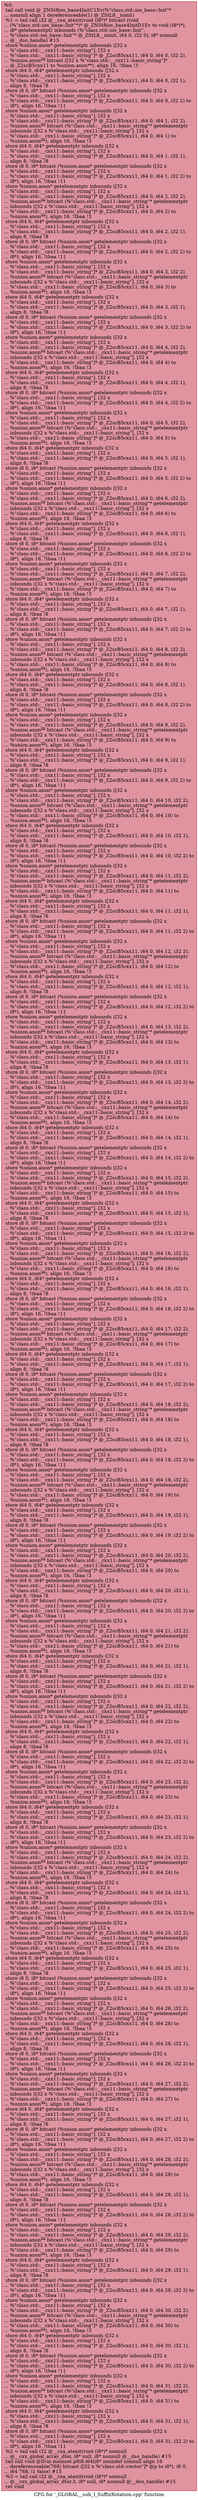 digraph "CFG for '_GLOBAL__sub_I_SuffixRotation.cpp' function" {
	label="CFG for '_GLOBAL__sub_I_SuffixRotation.cpp' function";

	Node0x5581e743bba0 [shape=record,color="#b70d28ff", style=filled, fillcolor="#b70d2870",label="{%0:\l  tail call void @_ZNSt8ios_base4InitC1Ev(%\"class.std::ios_base::Init\"*\l... nonnull align 1 dereferenceable(1) @_ZStL8__ioinit)\l  %1 = tail call i32 @__cxa_atexit(void (i8*)* bitcast (void\l... (%\"class.std::ios_base::Init\"*)* @_ZNSt8ios_base4InitD1Ev to void (i8*)*),\l... i8* getelementptr inbounds (%\"class.std::ios_base::Init\",\l... %\"class.std::ios_base::Init\"* @_ZStL8__ioinit, i64 0, i32 0), i8* nonnull\l... @__dso_handle) #15\l  store %union.anon* getelementptr inbounds ([32 x\l... %\"class.std::__cxx11::basic_string\"], [32 x\l... %\"class.std::__cxx11::basic_string\"]* @_Z2scB5cxx11, i64 0, i64 0, i32 2),\l... %union.anon** bitcast ([32 x %\"class.std::__cxx11::basic_string\"]*\l... @_Z2scB5cxx11 to %union.anon**), align 16, !tbaa !3\l  store i64 0, i64* getelementptr inbounds ([32 x\l... %\"class.std::__cxx11::basic_string\"], [32 x\l... %\"class.std::__cxx11::basic_string\"]* @_Z2scB5cxx11, i64 0, i64 0, i32 1),\l... align 8, !tbaa !8\l  store i8 0, i8* bitcast (%union.anon* getelementptr inbounds ([32 x\l... %\"class.std::__cxx11::basic_string\"], [32 x\l... %\"class.std::__cxx11::basic_string\"]* @_Z2scB5cxx11, i64 0, i64 0, i32 2) to\l... i8*), align 16, !tbaa !11\l  store %union.anon* getelementptr inbounds ([32 x\l... %\"class.std::__cxx11::basic_string\"], [32 x\l... %\"class.std::__cxx11::basic_string\"]* @_Z2scB5cxx11, i64 0, i64 1, i32 2),\l... %union.anon** bitcast (%\"class.std::__cxx11::basic_string\"* getelementptr\l... inbounds ([32 x %\"class.std::__cxx11::basic_string\"], [32 x\l... %\"class.std::__cxx11::basic_string\"]* @_Z2scB5cxx11, i64 0, i64 1) to\l... %union.anon**), align 16, !tbaa !3\l  store i64 0, i64* getelementptr inbounds ([32 x\l... %\"class.std::__cxx11::basic_string\"], [32 x\l... %\"class.std::__cxx11::basic_string\"]* @_Z2scB5cxx11, i64 0, i64 1, i32 1),\l... align 8, !tbaa !8\l  store i8 0, i8* bitcast (%union.anon* getelementptr inbounds ([32 x\l... %\"class.std::__cxx11::basic_string\"], [32 x\l... %\"class.std::__cxx11::basic_string\"]* @_Z2scB5cxx11, i64 0, i64 1, i32 2) to\l... i8*), align 16, !tbaa !11\l  store %union.anon* getelementptr inbounds ([32 x\l... %\"class.std::__cxx11::basic_string\"], [32 x\l... %\"class.std::__cxx11::basic_string\"]* @_Z2scB5cxx11, i64 0, i64 2, i32 2),\l... %union.anon** bitcast (%\"class.std::__cxx11::basic_string\"* getelementptr\l... inbounds ([32 x %\"class.std::__cxx11::basic_string\"], [32 x\l... %\"class.std::__cxx11::basic_string\"]* @_Z2scB5cxx11, i64 0, i64 2) to\l... %union.anon**), align 16, !tbaa !3\l  store i64 0, i64* getelementptr inbounds ([32 x\l... %\"class.std::__cxx11::basic_string\"], [32 x\l... %\"class.std::__cxx11::basic_string\"]* @_Z2scB5cxx11, i64 0, i64 2, i32 1),\l... align 8, !tbaa !8\l  store i8 0, i8* bitcast (%union.anon* getelementptr inbounds ([32 x\l... %\"class.std::__cxx11::basic_string\"], [32 x\l... %\"class.std::__cxx11::basic_string\"]* @_Z2scB5cxx11, i64 0, i64 2, i32 2) to\l... i8*), align 16, !tbaa !11\l  store %union.anon* getelementptr inbounds ([32 x\l... %\"class.std::__cxx11::basic_string\"], [32 x\l... %\"class.std::__cxx11::basic_string\"]* @_Z2scB5cxx11, i64 0, i64 3, i32 2),\l... %union.anon** bitcast (%\"class.std::__cxx11::basic_string\"* getelementptr\l... inbounds ([32 x %\"class.std::__cxx11::basic_string\"], [32 x\l... %\"class.std::__cxx11::basic_string\"]* @_Z2scB5cxx11, i64 0, i64 3) to\l... %union.anon**), align 16, !tbaa !3\l  store i64 0, i64* getelementptr inbounds ([32 x\l... %\"class.std::__cxx11::basic_string\"], [32 x\l... %\"class.std::__cxx11::basic_string\"]* @_Z2scB5cxx11, i64 0, i64 3, i32 1),\l... align 8, !tbaa !8\l  store i8 0, i8* bitcast (%union.anon* getelementptr inbounds ([32 x\l... %\"class.std::__cxx11::basic_string\"], [32 x\l... %\"class.std::__cxx11::basic_string\"]* @_Z2scB5cxx11, i64 0, i64 3, i32 2) to\l... i8*), align 16, !tbaa !11\l  store %union.anon* getelementptr inbounds ([32 x\l... %\"class.std::__cxx11::basic_string\"], [32 x\l... %\"class.std::__cxx11::basic_string\"]* @_Z2scB5cxx11, i64 0, i64 4, i32 2),\l... %union.anon** bitcast (%\"class.std::__cxx11::basic_string\"* getelementptr\l... inbounds ([32 x %\"class.std::__cxx11::basic_string\"], [32 x\l... %\"class.std::__cxx11::basic_string\"]* @_Z2scB5cxx11, i64 0, i64 4) to\l... %union.anon**), align 16, !tbaa !3\l  store i64 0, i64* getelementptr inbounds ([32 x\l... %\"class.std::__cxx11::basic_string\"], [32 x\l... %\"class.std::__cxx11::basic_string\"]* @_Z2scB5cxx11, i64 0, i64 4, i32 1),\l... align 8, !tbaa !8\l  store i8 0, i8* bitcast (%union.anon* getelementptr inbounds ([32 x\l... %\"class.std::__cxx11::basic_string\"], [32 x\l... %\"class.std::__cxx11::basic_string\"]* @_Z2scB5cxx11, i64 0, i64 4, i32 2) to\l... i8*), align 16, !tbaa !11\l  store %union.anon* getelementptr inbounds ([32 x\l... %\"class.std::__cxx11::basic_string\"], [32 x\l... %\"class.std::__cxx11::basic_string\"]* @_Z2scB5cxx11, i64 0, i64 5, i32 2),\l... %union.anon** bitcast (%\"class.std::__cxx11::basic_string\"* getelementptr\l... inbounds ([32 x %\"class.std::__cxx11::basic_string\"], [32 x\l... %\"class.std::__cxx11::basic_string\"]* @_Z2scB5cxx11, i64 0, i64 5) to\l... %union.anon**), align 16, !tbaa !3\l  store i64 0, i64* getelementptr inbounds ([32 x\l... %\"class.std::__cxx11::basic_string\"], [32 x\l... %\"class.std::__cxx11::basic_string\"]* @_Z2scB5cxx11, i64 0, i64 5, i32 1),\l... align 8, !tbaa !8\l  store i8 0, i8* bitcast (%union.anon* getelementptr inbounds ([32 x\l... %\"class.std::__cxx11::basic_string\"], [32 x\l... %\"class.std::__cxx11::basic_string\"]* @_Z2scB5cxx11, i64 0, i64 5, i32 2) to\l... i8*), align 16, !tbaa !11\l  store %union.anon* getelementptr inbounds ([32 x\l... %\"class.std::__cxx11::basic_string\"], [32 x\l... %\"class.std::__cxx11::basic_string\"]* @_Z2scB5cxx11, i64 0, i64 6, i32 2),\l... %union.anon** bitcast (%\"class.std::__cxx11::basic_string\"* getelementptr\l... inbounds ([32 x %\"class.std::__cxx11::basic_string\"], [32 x\l... %\"class.std::__cxx11::basic_string\"]* @_Z2scB5cxx11, i64 0, i64 6) to\l... %union.anon**), align 16, !tbaa !3\l  store i64 0, i64* getelementptr inbounds ([32 x\l... %\"class.std::__cxx11::basic_string\"], [32 x\l... %\"class.std::__cxx11::basic_string\"]* @_Z2scB5cxx11, i64 0, i64 6, i32 1),\l... align 8, !tbaa !8\l  store i8 0, i8* bitcast (%union.anon* getelementptr inbounds ([32 x\l... %\"class.std::__cxx11::basic_string\"], [32 x\l... %\"class.std::__cxx11::basic_string\"]* @_Z2scB5cxx11, i64 0, i64 6, i32 2) to\l... i8*), align 16, !tbaa !11\l  store %union.anon* getelementptr inbounds ([32 x\l... %\"class.std::__cxx11::basic_string\"], [32 x\l... %\"class.std::__cxx11::basic_string\"]* @_Z2scB5cxx11, i64 0, i64 7, i32 2),\l... %union.anon** bitcast (%\"class.std::__cxx11::basic_string\"* getelementptr\l... inbounds ([32 x %\"class.std::__cxx11::basic_string\"], [32 x\l... %\"class.std::__cxx11::basic_string\"]* @_Z2scB5cxx11, i64 0, i64 7) to\l... %union.anon**), align 16, !tbaa !3\l  store i64 0, i64* getelementptr inbounds ([32 x\l... %\"class.std::__cxx11::basic_string\"], [32 x\l... %\"class.std::__cxx11::basic_string\"]* @_Z2scB5cxx11, i64 0, i64 7, i32 1),\l... align 8, !tbaa !8\l  store i8 0, i8* bitcast (%union.anon* getelementptr inbounds ([32 x\l... %\"class.std::__cxx11::basic_string\"], [32 x\l... %\"class.std::__cxx11::basic_string\"]* @_Z2scB5cxx11, i64 0, i64 7, i32 2) to\l... i8*), align 16, !tbaa !11\l  store %union.anon* getelementptr inbounds ([32 x\l... %\"class.std::__cxx11::basic_string\"], [32 x\l... %\"class.std::__cxx11::basic_string\"]* @_Z2scB5cxx11, i64 0, i64 8, i32 2),\l... %union.anon** bitcast (%\"class.std::__cxx11::basic_string\"* getelementptr\l... inbounds ([32 x %\"class.std::__cxx11::basic_string\"], [32 x\l... %\"class.std::__cxx11::basic_string\"]* @_Z2scB5cxx11, i64 0, i64 8) to\l... %union.anon**), align 16, !tbaa !3\l  store i64 0, i64* getelementptr inbounds ([32 x\l... %\"class.std::__cxx11::basic_string\"], [32 x\l... %\"class.std::__cxx11::basic_string\"]* @_Z2scB5cxx11, i64 0, i64 8, i32 1),\l... align 8, !tbaa !8\l  store i8 0, i8* bitcast (%union.anon* getelementptr inbounds ([32 x\l... %\"class.std::__cxx11::basic_string\"], [32 x\l... %\"class.std::__cxx11::basic_string\"]* @_Z2scB5cxx11, i64 0, i64 8, i32 2) to\l... i8*), align 16, !tbaa !11\l  store %union.anon* getelementptr inbounds ([32 x\l... %\"class.std::__cxx11::basic_string\"], [32 x\l... %\"class.std::__cxx11::basic_string\"]* @_Z2scB5cxx11, i64 0, i64 9, i32 2),\l... %union.anon** bitcast (%\"class.std::__cxx11::basic_string\"* getelementptr\l... inbounds ([32 x %\"class.std::__cxx11::basic_string\"], [32 x\l... %\"class.std::__cxx11::basic_string\"]* @_Z2scB5cxx11, i64 0, i64 9) to\l... %union.anon**), align 16, !tbaa !3\l  store i64 0, i64* getelementptr inbounds ([32 x\l... %\"class.std::__cxx11::basic_string\"], [32 x\l... %\"class.std::__cxx11::basic_string\"]* @_Z2scB5cxx11, i64 0, i64 9, i32 1),\l... align 8, !tbaa !8\l  store i8 0, i8* bitcast (%union.anon* getelementptr inbounds ([32 x\l... %\"class.std::__cxx11::basic_string\"], [32 x\l... %\"class.std::__cxx11::basic_string\"]* @_Z2scB5cxx11, i64 0, i64 9, i32 2) to\l... i8*), align 16, !tbaa !11\l  store %union.anon* getelementptr inbounds ([32 x\l... %\"class.std::__cxx11::basic_string\"], [32 x\l... %\"class.std::__cxx11::basic_string\"]* @_Z2scB5cxx11, i64 0, i64 10, i32 2),\l... %union.anon** bitcast (%\"class.std::__cxx11::basic_string\"* getelementptr\l... inbounds ([32 x %\"class.std::__cxx11::basic_string\"], [32 x\l... %\"class.std::__cxx11::basic_string\"]* @_Z2scB5cxx11, i64 0, i64 10) to\l... %union.anon**), align 16, !tbaa !3\l  store i64 0, i64* getelementptr inbounds ([32 x\l... %\"class.std::__cxx11::basic_string\"], [32 x\l... %\"class.std::__cxx11::basic_string\"]* @_Z2scB5cxx11, i64 0, i64 10, i32 1),\l... align 8, !tbaa !8\l  store i8 0, i8* bitcast (%union.anon* getelementptr inbounds ([32 x\l... %\"class.std::__cxx11::basic_string\"], [32 x\l... %\"class.std::__cxx11::basic_string\"]* @_Z2scB5cxx11, i64 0, i64 10, i32 2) to\l... i8*), align 16, !tbaa !11\l  store %union.anon* getelementptr inbounds ([32 x\l... %\"class.std::__cxx11::basic_string\"], [32 x\l... %\"class.std::__cxx11::basic_string\"]* @_Z2scB5cxx11, i64 0, i64 11, i32 2),\l... %union.anon** bitcast (%\"class.std::__cxx11::basic_string\"* getelementptr\l... inbounds ([32 x %\"class.std::__cxx11::basic_string\"], [32 x\l... %\"class.std::__cxx11::basic_string\"]* @_Z2scB5cxx11, i64 0, i64 11) to\l... %union.anon**), align 16, !tbaa !3\l  store i64 0, i64* getelementptr inbounds ([32 x\l... %\"class.std::__cxx11::basic_string\"], [32 x\l... %\"class.std::__cxx11::basic_string\"]* @_Z2scB5cxx11, i64 0, i64 11, i32 1),\l... align 8, !tbaa !8\l  store i8 0, i8* bitcast (%union.anon* getelementptr inbounds ([32 x\l... %\"class.std::__cxx11::basic_string\"], [32 x\l... %\"class.std::__cxx11::basic_string\"]* @_Z2scB5cxx11, i64 0, i64 11, i32 2) to\l... i8*), align 16, !tbaa !11\l  store %union.anon* getelementptr inbounds ([32 x\l... %\"class.std::__cxx11::basic_string\"], [32 x\l... %\"class.std::__cxx11::basic_string\"]* @_Z2scB5cxx11, i64 0, i64 12, i32 2),\l... %union.anon** bitcast (%\"class.std::__cxx11::basic_string\"* getelementptr\l... inbounds ([32 x %\"class.std::__cxx11::basic_string\"], [32 x\l... %\"class.std::__cxx11::basic_string\"]* @_Z2scB5cxx11, i64 0, i64 12) to\l... %union.anon**), align 16, !tbaa !3\l  store i64 0, i64* getelementptr inbounds ([32 x\l... %\"class.std::__cxx11::basic_string\"], [32 x\l... %\"class.std::__cxx11::basic_string\"]* @_Z2scB5cxx11, i64 0, i64 12, i32 1),\l... align 8, !tbaa !8\l  store i8 0, i8* bitcast (%union.anon* getelementptr inbounds ([32 x\l... %\"class.std::__cxx11::basic_string\"], [32 x\l... %\"class.std::__cxx11::basic_string\"]* @_Z2scB5cxx11, i64 0, i64 12, i32 2) to\l... i8*), align 16, !tbaa !11\l  store %union.anon* getelementptr inbounds ([32 x\l... %\"class.std::__cxx11::basic_string\"], [32 x\l... %\"class.std::__cxx11::basic_string\"]* @_Z2scB5cxx11, i64 0, i64 13, i32 2),\l... %union.anon** bitcast (%\"class.std::__cxx11::basic_string\"* getelementptr\l... inbounds ([32 x %\"class.std::__cxx11::basic_string\"], [32 x\l... %\"class.std::__cxx11::basic_string\"]* @_Z2scB5cxx11, i64 0, i64 13) to\l... %union.anon**), align 16, !tbaa !3\l  store i64 0, i64* getelementptr inbounds ([32 x\l... %\"class.std::__cxx11::basic_string\"], [32 x\l... %\"class.std::__cxx11::basic_string\"]* @_Z2scB5cxx11, i64 0, i64 13, i32 1),\l... align 8, !tbaa !8\l  store i8 0, i8* bitcast (%union.anon* getelementptr inbounds ([32 x\l... %\"class.std::__cxx11::basic_string\"], [32 x\l... %\"class.std::__cxx11::basic_string\"]* @_Z2scB5cxx11, i64 0, i64 13, i32 2) to\l... i8*), align 16, !tbaa !11\l  store %union.anon* getelementptr inbounds ([32 x\l... %\"class.std::__cxx11::basic_string\"], [32 x\l... %\"class.std::__cxx11::basic_string\"]* @_Z2scB5cxx11, i64 0, i64 14, i32 2),\l... %union.anon** bitcast (%\"class.std::__cxx11::basic_string\"* getelementptr\l... inbounds ([32 x %\"class.std::__cxx11::basic_string\"], [32 x\l... %\"class.std::__cxx11::basic_string\"]* @_Z2scB5cxx11, i64 0, i64 14) to\l... %union.anon**), align 16, !tbaa !3\l  store i64 0, i64* getelementptr inbounds ([32 x\l... %\"class.std::__cxx11::basic_string\"], [32 x\l... %\"class.std::__cxx11::basic_string\"]* @_Z2scB5cxx11, i64 0, i64 14, i32 1),\l... align 8, !tbaa !8\l  store i8 0, i8* bitcast (%union.anon* getelementptr inbounds ([32 x\l... %\"class.std::__cxx11::basic_string\"], [32 x\l... %\"class.std::__cxx11::basic_string\"]* @_Z2scB5cxx11, i64 0, i64 14, i32 2) to\l... i8*), align 16, !tbaa !11\l  store %union.anon* getelementptr inbounds ([32 x\l... %\"class.std::__cxx11::basic_string\"], [32 x\l... %\"class.std::__cxx11::basic_string\"]* @_Z2scB5cxx11, i64 0, i64 15, i32 2),\l... %union.anon** bitcast (%\"class.std::__cxx11::basic_string\"* getelementptr\l... inbounds ([32 x %\"class.std::__cxx11::basic_string\"], [32 x\l... %\"class.std::__cxx11::basic_string\"]* @_Z2scB5cxx11, i64 0, i64 15) to\l... %union.anon**), align 16, !tbaa !3\l  store i64 0, i64* getelementptr inbounds ([32 x\l... %\"class.std::__cxx11::basic_string\"], [32 x\l... %\"class.std::__cxx11::basic_string\"]* @_Z2scB5cxx11, i64 0, i64 15, i32 1),\l... align 8, !tbaa !8\l  store i8 0, i8* bitcast (%union.anon* getelementptr inbounds ([32 x\l... %\"class.std::__cxx11::basic_string\"], [32 x\l... %\"class.std::__cxx11::basic_string\"]* @_Z2scB5cxx11, i64 0, i64 15, i32 2) to\l... i8*), align 16, !tbaa !11\l  store %union.anon* getelementptr inbounds ([32 x\l... %\"class.std::__cxx11::basic_string\"], [32 x\l... %\"class.std::__cxx11::basic_string\"]* @_Z2scB5cxx11, i64 0, i64 16, i32 2),\l... %union.anon** bitcast (%\"class.std::__cxx11::basic_string\"* getelementptr\l... inbounds ([32 x %\"class.std::__cxx11::basic_string\"], [32 x\l... %\"class.std::__cxx11::basic_string\"]* @_Z2scB5cxx11, i64 0, i64 16) to\l... %union.anon**), align 16, !tbaa !3\l  store i64 0, i64* getelementptr inbounds ([32 x\l... %\"class.std::__cxx11::basic_string\"], [32 x\l... %\"class.std::__cxx11::basic_string\"]* @_Z2scB5cxx11, i64 0, i64 16, i32 1),\l... align 8, !tbaa !8\l  store i8 0, i8* bitcast (%union.anon* getelementptr inbounds ([32 x\l... %\"class.std::__cxx11::basic_string\"], [32 x\l... %\"class.std::__cxx11::basic_string\"]* @_Z2scB5cxx11, i64 0, i64 16, i32 2) to\l... i8*), align 16, !tbaa !11\l  store %union.anon* getelementptr inbounds ([32 x\l... %\"class.std::__cxx11::basic_string\"], [32 x\l... %\"class.std::__cxx11::basic_string\"]* @_Z2scB5cxx11, i64 0, i64 17, i32 2),\l... %union.anon** bitcast (%\"class.std::__cxx11::basic_string\"* getelementptr\l... inbounds ([32 x %\"class.std::__cxx11::basic_string\"], [32 x\l... %\"class.std::__cxx11::basic_string\"]* @_Z2scB5cxx11, i64 0, i64 17) to\l... %union.anon**), align 16, !tbaa !3\l  store i64 0, i64* getelementptr inbounds ([32 x\l... %\"class.std::__cxx11::basic_string\"], [32 x\l... %\"class.std::__cxx11::basic_string\"]* @_Z2scB5cxx11, i64 0, i64 17, i32 1),\l... align 8, !tbaa !8\l  store i8 0, i8* bitcast (%union.anon* getelementptr inbounds ([32 x\l... %\"class.std::__cxx11::basic_string\"], [32 x\l... %\"class.std::__cxx11::basic_string\"]* @_Z2scB5cxx11, i64 0, i64 17, i32 2) to\l... i8*), align 16, !tbaa !11\l  store %union.anon* getelementptr inbounds ([32 x\l... %\"class.std::__cxx11::basic_string\"], [32 x\l... %\"class.std::__cxx11::basic_string\"]* @_Z2scB5cxx11, i64 0, i64 18, i32 2),\l... %union.anon** bitcast (%\"class.std::__cxx11::basic_string\"* getelementptr\l... inbounds ([32 x %\"class.std::__cxx11::basic_string\"], [32 x\l... %\"class.std::__cxx11::basic_string\"]* @_Z2scB5cxx11, i64 0, i64 18) to\l... %union.anon**), align 16, !tbaa !3\l  store i64 0, i64* getelementptr inbounds ([32 x\l... %\"class.std::__cxx11::basic_string\"], [32 x\l... %\"class.std::__cxx11::basic_string\"]* @_Z2scB5cxx11, i64 0, i64 18, i32 1),\l... align 8, !tbaa !8\l  store i8 0, i8* bitcast (%union.anon* getelementptr inbounds ([32 x\l... %\"class.std::__cxx11::basic_string\"], [32 x\l... %\"class.std::__cxx11::basic_string\"]* @_Z2scB5cxx11, i64 0, i64 18, i32 2) to\l... i8*), align 16, !tbaa !11\l  store %union.anon* getelementptr inbounds ([32 x\l... %\"class.std::__cxx11::basic_string\"], [32 x\l... %\"class.std::__cxx11::basic_string\"]* @_Z2scB5cxx11, i64 0, i64 19, i32 2),\l... %union.anon** bitcast (%\"class.std::__cxx11::basic_string\"* getelementptr\l... inbounds ([32 x %\"class.std::__cxx11::basic_string\"], [32 x\l... %\"class.std::__cxx11::basic_string\"]* @_Z2scB5cxx11, i64 0, i64 19) to\l... %union.anon**), align 16, !tbaa !3\l  store i64 0, i64* getelementptr inbounds ([32 x\l... %\"class.std::__cxx11::basic_string\"], [32 x\l... %\"class.std::__cxx11::basic_string\"]* @_Z2scB5cxx11, i64 0, i64 19, i32 1),\l... align 8, !tbaa !8\l  store i8 0, i8* bitcast (%union.anon* getelementptr inbounds ([32 x\l... %\"class.std::__cxx11::basic_string\"], [32 x\l... %\"class.std::__cxx11::basic_string\"]* @_Z2scB5cxx11, i64 0, i64 19, i32 2) to\l... i8*), align 16, !tbaa !11\l  store %union.anon* getelementptr inbounds ([32 x\l... %\"class.std::__cxx11::basic_string\"], [32 x\l... %\"class.std::__cxx11::basic_string\"]* @_Z2scB5cxx11, i64 0, i64 20, i32 2),\l... %union.anon** bitcast (%\"class.std::__cxx11::basic_string\"* getelementptr\l... inbounds ([32 x %\"class.std::__cxx11::basic_string\"], [32 x\l... %\"class.std::__cxx11::basic_string\"]* @_Z2scB5cxx11, i64 0, i64 20) to\l... %union.anon**), align 16, !tbaa !3\l  store i64 0, i64* getelementptr inbounds ([32 x\l... %\"class.std::__cxx11::basic_string\"], [32 x\l... %\"class.std::__cxx11::basic_string\"]* @_Z2scB5cxx11, i64 0, i64 20, i32 1),\l... align 8, !tbaa !8\l  store i8 0, i8* bitcast (%union.anon* getelementptr inbounds ([32 x\l... %\"class.std::__cxx11::basic_string\"], [32 x\l... %\"class.std::__cxx11::basic_string\"]* @_Z2scB5cxx11, i64 0, i64 20, i32 2) to\l... i8*), align 16, !tbaa !11\l  store %union.anon* getelementptr inbounds ([32 x\l... %\"class.std::__cxx11::basic_string\"], [32 x\l... %\"class.std::__cxx11::basic_string\"]* @_Z2scB5cxx11, i64 0, i64 21, i32 2),\l... %union.anon** bitcast (%\"class.std::__cxx11::basic_string\"* getelementptr\l... inbounds ([32 x %\"class.std::__cxx11::basic_string\"], [32 x\l... %\"class.std::__cxx11::basic_string\"]* @_Z2scB5cxx11, i64 0, i64 21) to\l... %union.anon**), align 16, !tbaa !3\l  store i64 0, i64* getelementptr inbounds ([32 x\l... %\"class.std::__cxx11::basic_string\"], [32 x\l... %\"class.std::__cxx11::basic_string\"]* @_Z2scB5cxx11, i64 0, i64 21, i32 1),\l... align 8, !tbaa !8\l  store i8 0, i8* bitcast (%union.anon* getelementptr inbounds ([32 x\l... %\"class.std::__cxx11::basic_string\"], [32 x\l... %\"class.std::__cxx11::basic_string\"]* @_Z2scB5cxx11, i64 0, i64 21, i32 2) to\l... i8*), align 16, !tbaa !11\l  store %union.anon* getelementptr inbounds ([32 x\l... %\"class.std::__cxx11::basic_string\"], [32 x\l... %\"class.std::__cxx11::basic_string\"]* @_Z2scB5cxx11, i64 0, i64 22, i32 2),\l... %union.anon** bitcast (%\"class.std::__cxx11::basic_string\"* getelementptr\l... inbounds ([32 x %\"class.std::__cxx11::basic_string\"], [32 x\l... %\"class.std::__cxx11::basic_string\"]* @_Z2scB5cxx11, i64 0, i64 22) to\l... %union.anon**), align 16, !tbaa !3\l  store i64 0, i64* getelementptr inbounds ([32 x\l... %\"class.std::__cxx11::basic_string\"], [32 x\l... %\"class.std::__cxx11::basic_string\"]* @_Z2scB5cxx11, i64 0, i64 22, i32 1),\l... align 8, !tbaa !8\l  store i8 0, i8* bitcast (%union.anon* getelementptr inbounds ([32 x\l... %\"class.std::__cxx11::basic_string\"], [32 x\l... %\"class.std::__cxx11::basic_string\"]* @_Z2scB5cxx11, i64 0, i64 22, i32 2) to\l... i8*), align 16, !tbaa !11\l  store %union.anon* getelementptr inbounds ([32 x\l... %\"class.std::__cxx11::basic_string\"], [32 x\l... %\"class.std::__cxx11::basic_string\"]* @_Z2scB5cxx11, i64 0, i64 23, i32 2),\l... %union.anon** bitcast (%\"class.std::__cxx11::basic_string\"* getelementptr\l... inbounds ([32 x %\"class.std::__cxx11::basic_string\"], [32 x\l... %\"class.std::__cxx11::basic_string\"]* @_Z2scB5cxx11, i64 0, i64 23) to\l... %union.anon**), align 16, !tbaa !3\l  store i64 0, i64* getelementptr inbounds ([32 x\l... %\"class.std::__cxx11::basic_string\"], [32 x\l... %\"class.std::__cxx11::basic_string\"]* @_Z2scB5cxx11, i64 0, i64 23, i32 1),\l... align 8, !tbaa !8\l  store i8 0, i8* bitcast (%union.anon* getelementptr inbounds ([32 x\l... %\"class.std::__cxx11::basic_string\"], [32 x\l... %\"class.std::__cxx11::basic_string\"]* @_Z2scB5cxx11, i64 0, i64 23, i32 2) to\l... i8*), align 16, !tbaa !11\l  store %union.anon* getelementptr inbounds ([32 x\l... %\"class.std::__cxx11::basic_string\"], [32 x\l... %\"class.std::__cxx11::basic_string\"]* @_Z2scB5cxx11, i64 0, i64 24, i32 2),\l... %union.anon** bitcast (%\"class.std::__cxx11::basic_string\"* getelementptr\l... inbounds ([32 x %\"class.std::__cxx11::basic_string\"], [32 x\l... %\"class.std::__cxx11::basic_string\"]* @_Z2scB5cxx11, i64 0, i64 24) to\l... %union.anon**), align 16, !tbaa !3\l  store i64 0, i64* getelementptr inbounds ([32 x\l... %\"class.std::__cxx11::basic_string\"], [32 x\l... %\"class.std::__cxx11::basic_string\"]* @_Z2scB5cxx11, i64 0, i64 24, i32 1),\l... align 8, !tbaa !8\l  store i8 0, i8* bitcast (%union.anon* getelementptr inbounds ([32 x\l... %\"class.std::__cxx11::basic_string\"], [32 x\l... %\"class.std::__cxx11::basic_string\"]* @_Z2scB5cxx11, i64 0, i64 24, i32 2) to\l... i8*), align 16, !tbaa !11\l  store %union.anon* getelementptr inbounds ([32 x\l... %\"class.std::__cxx11::basic_string\"], [32 x\l... %\"class.std::__cxx11::basic_string\"]* @_Z2scB5cxx11, i64 0, i64 25, i32 2),\l... %union.anon** bitcast (%\"class.std::__cxx11::basic_string\"* getelementptr\l... inbounds ([32 x %\"class.std::__cxx11::basic_string\"], [32 x\l... %\"class.std::__cxx11::basic_string\"]* @_Z2scB5cxx11, i64 0, i64 25) to\l... %union.anon**), align 16, !tbaa !3\l  store i64 0, i64* getelementptr inbounds ([32 x\l... %\"class.std::__cxx11::basic_string\"], [32 x\l... %\"class.std::__cxx11::basic_string\"]* @_Z2scB5cxx11, i64 0, i64 25, i32 1),\l... align 8, !tbaa !8\l  store i8 0, i8* bitcast (%union.anon* getelementptr inbounds ([32 x\l... %\"class.std::__cxx11::basic_string\"], [32 x\l... %\"class.std::__cxx11::basic_string\"]* @_Z2scB5cxx11, i64 0, i64 25, i32 2) to\l... i8*), align 16, !tbaa !11\l  store %union.anon* getelementptr inbounds ([32 x\l... %\"class.std::__cxx11::basic_string\"], [32 x\l... %\"class.std::__cxx11::basic_string\"]* @_Z2scB5cxx11, i64 0, i64 26, i32 2),\l... %union.anon** bitcast (%\"class.std::__cxx11::basic_string\"* getelementptr\l... inbounds ([32 x %\"class.std::__cxx11::basic_string\"], [32 x\l... %\"class.std::__cxx11::basic_string\"]* @_Z2scB5cxx11, i64 0, i64 26) to\l... %union.anon**), align 16, !tbaa !3\l  store i64 0, i64* getelementptr inbounds ([32 x\l... %\"class.std::__cxx11::basic_string\"], [32 x\l... %\"class.std::__cxx11::basic_string\"]* @_Z2scB5cxx11, i64 0, i64 26, i32 1),\l... align 8, !tbaa !8\l  store i8 0, i8* bitcast (%union.anon* getelementptr inbounds ([32 x\l... %\"class.std::__cxx11::basic_string\"], [32 x\l... %\"class.std::__cxx11::basic_string\"]* @_Z2scB5cxx11, i64 0, i64 26, i32 2) to\l... i8*), align 16, !tbaa !11\l  store %union.anon* getelementptr inbounds ([32 x\l... %\"class.std::__cxx11::basic_string\"], [32 x\l... %\"class.std::__cxx11::basic_string\"]* @_Z2scB5cxx11, i64 0, i64 27, i32 2),\l... %union.anon** bitcast (%\"class.std::__cxx11::basic_string\"* getelementptr\l... inbounds ([32 x %\"class.std::__cxx11::basic_string\"], [32 x\l... %\"class.std::__cxx11::basic_string\"]* @_Z2scB5cxx11, i64 0, i64 27) to\l... %union.anon**), align 16, !tbaa !3\l  store i64 0, i64* getelementptr inbounds ([32 x\l... %\"class.std::__cxx11::basic_string\"], [32 x\l... %\"class.std::__cxx11::basic_string\"]* @_Z2scB5cxx11, i64 0, i64 27, i32 1),\l... align 8, !tbaa !8\l  store i8 0, i8* bitcast (%union.anon* getelementptr inbounds ([32 x\l... %\"class.std::__cxx11::basic_string\"], [32 x\l... %\"class.std::__cxx11::basic_string\"]* @_Z2scB5cxx11, i64 0, i64 27, i32 2) to\l... i8*), align 16, !tbaa !11\l  store %union.anon* getelementptr inbounds ([32 x\l... %\"class.std::__cxx11::basic_string\"], [32 x\l... %\"class.std::__cxx11::basic_string\"]* @_Z2scB5cxx11, i64 0, i64 28, i32 2),\l... %union.anon** bitcast (%\"class.std::__cxx11::basic_string\"* getelementptr\l... inbounds ([32 x %\"class.std::__cxx11::basic_string\"], [32 x\l... %\"class.std::__cxx11::basic_string\"]* @_Z2scB5cxx11, i64 0, i64 28) to\l... %union.anon**), align 16, !tbaa !3\l  store i64 0, i64* getelementptr inbounds ([32 x\l... %\"class.std::__cxx11::basic_string\"], [32 x\l... %\"class.std::__cxx11::basic_string\"]* @_Z2scB5cxx11, i64 0, i64 28, i32 1),\l... align 8, !tbaa !8\l  store i8 0, i8* bitcast (%union.anon* getelementptr inbounds ([32 x\l... %\"class.std::__cxx11::basic_string\"], [32 x\l... %\"class.std::__cxx11::basic_string\"]* @_Z2scB5cxx11, i64 0, i64 28, i32 2) to\l... i8*), align 16, !tbaa !11\l  store %union.anon* getelementptr inbounds ([32 x\l... %\"class.std::__cxx11::basic_string\"], [32 x\l... %\"class.std::__cxx11::basic_string\"]* @_Z2scB5cxx11, i64 0, i64 29, i32 2),\l... %union.anon** bitcast (%\"class.std::__cxx11::basic_string\"* getelementptr\l... inbounds ([32 x %\"class.std::__cxx11::basic_string\"], [32 x\l... %\"class.std::__cxx11::basic_string\"]* @_Z2scB5cxx11, i64 0, i64 29) to\l... %union.anon**), align 16, !tbaa !3\l  store i64 0, i64* getelementptr inbounds ([32 x\l... %\"class.std::__cxx11::basic_string\"], [32 x\l... %\"class.std::__cxx11::basic_string\"]* @_Z2scB5cxx11, i64 0, i64 29, i32 1),\l... align 8, !tbaa !8\l  store i8 0, i8* bitcast (%union.anon* getelementptr inbounds ([32 x\l... %\"class.std::__cxx11::basic_string\"], [32 x\l... %\"class.std::__cxx11::basic_string\"]* @_Z2scB5cxx11, i64 0, i64 29, i32 2) to\l... i8*), align 16, !tbaa !11\l  store %union.anon* getelementptr inbounds ([32 x\l... %\"class.std::__cxx11::basic_string\"], [32 x\l... %\"class.std::__cxx11::basic_string\"]* @_Z2scB5cxx11, i64 0, i64 30, i32 2),\l... %union.anon** bitcast (%\"class.std::__cxx11::basic_string\"* getelementptr\l... inbounds ([32 x %\"class.std::__cxx11::basic_string\"], [32 x\l... %\"class.std::__cxx11::basic_string\"]* @_Z2scB5cxx11, i64 0, i64 30) to\l... %union.anon**), align 16, !tbaa !3\l  store i64 0, i64* getelementptr inbounds ([32 x\l... %\"class.std::__cxx11::basic_string\"], [32 x\l... %\"class.std::__cxx11::basic_string\"]* @_Z2scB5cxx11, i64 0, i64 30, i32 1),\l... align 8, !tbaa !8\l  store i8 0, i8* bitcast (%union.anon* getelementptr inbounds ([32 x\l... %\"class.std::__cxx11::basic_string\"], [32 x\l... %\"class.std::__cxx11::basic_string\"]* @_Z2scB5cxx11, i64 0, i64 30, i32 2) to\l... i8*), align 16, !tbaa !11\l  store %union.anon* getelementptr inbounds ([32 x\l... %\"class.std::__cxx11::basic_string\"], [32 x\l... %\"class.std::__cxx11::basic_string\"]* @_Z2scB5cxx11, i64 0, i64 31, i32 2),\l... %union.anon** bitcast (%\"class.std::__cxx11::basic_string\"* getelementptr\l... inbounds ([32 x %\"class.std::__cxx11::basic_string\"], [32 x\l... %\"class.std::__cxx11::basic_string\"]* @_Z2scB5cxx11, i64 0, i64 31) to\l... %union.anon**), align 16, !tbaa !3\l  store i64 0, i64* getelementptr inbounds ([32 x\l... %\"class.std::__cxx11::basic_string\"], [32 x\l... %\"class.std::__cxx11::basic_string\"]* @_Z2scB5cxx11, i64 0, i64 31, i32 1),\l... align 8, !tbaa !8\l  store i8 0, i8* bitcast (%union.anon* getelementptr inbounds ([32 x\l... %\"class.std::__cxx11::basic_string\"], [32 x\l... %\"class.std::__cxx11::basic_string\"]* @_Z2scB5cxx11, i64 0, i64 31, i32 2) to\l... i8*), align 16, !tbaa !11\l  %2 = tail call i32 @__cxa_atexit(void (i8*)* nonnull\l... @__cxx_global_array_dtor, i8* null, i8* nonnull @__dso_handle) #15\l  tail call void @llvm.memset.p0i8.i64(i8* noundef nonnull align 16\l... dereferenceable(768) bitcast ([32 x %\"class.std::vector\"]* @p to i8*), i8 0,\l... i64 768, i1 false) #15\l  %3 = tail call i32 @__cxa_atexit(void (i8*)* nonnull\l... @__cxx_global_array_dtor.3, i8* null, i8* nonnull @__dso_handle) #15\l  ret void\l}"];
}
